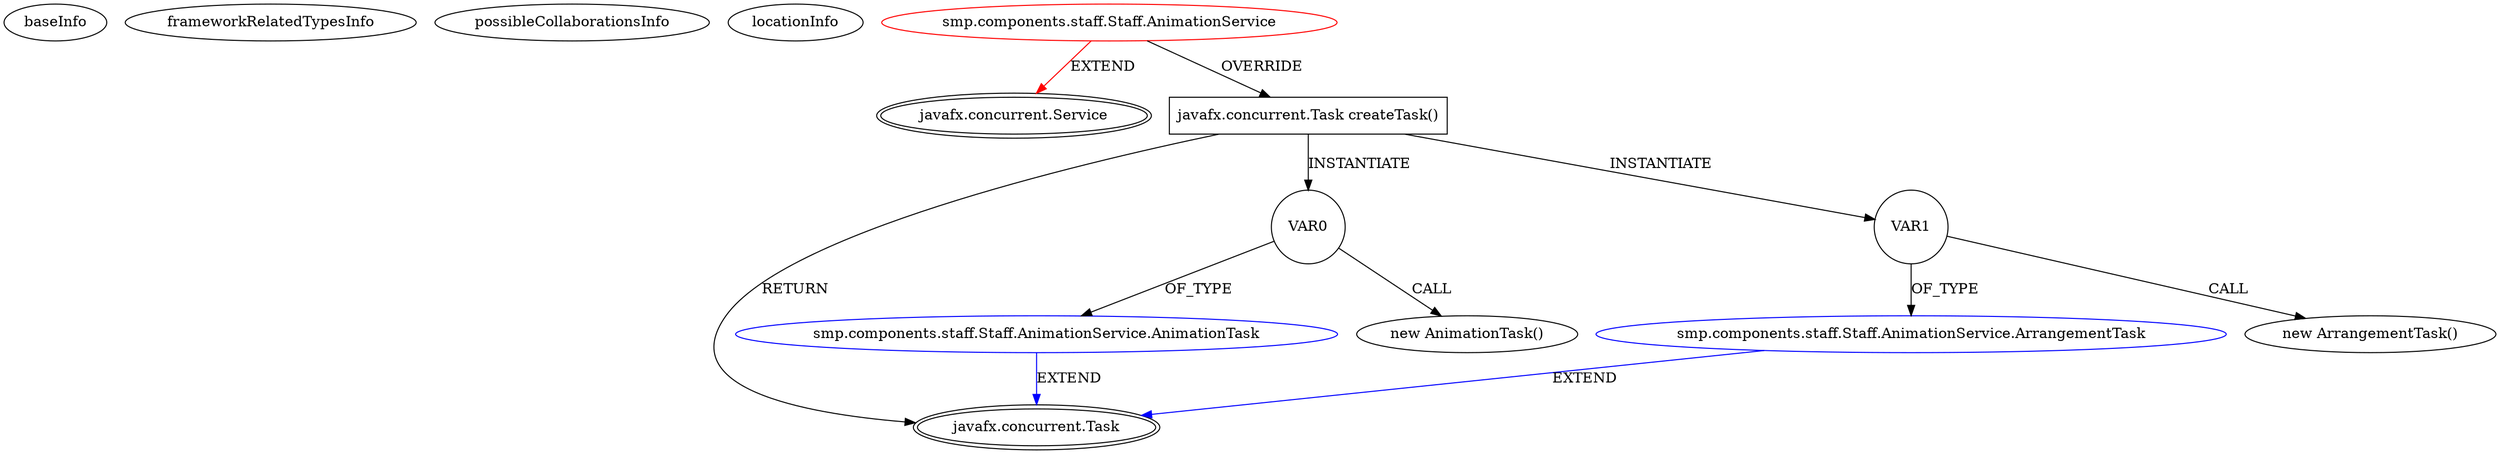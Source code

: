 digraph {
baseInfo[graphId=282,category="extension_graph",isAnonymous=false,possibleRelation=true]
frameworkRelatedTypesInfo[0="javafx.concurrent.Service"]
possibleCollaborationsInfo[0="282~OVERRIDING_METHOD_DECLARATION-INSTANTIATION-~javafx.concurrent.Service ~javafx.concurrent.Task ~false~false"]
locationInfo[projectName="DC37-Super-Mario-Paint",filePath="/DC37-Super-Mario-Paint/Super-Mario-Paint-master/src/smp/components/staff/Staff.java",contextSignature="AnimationService",graphId="282"]
0[label="smp.components.staff.Staff.AnimationService",vertexType="ROOT_CLIENT_CLASS_DECLARATION",isFrameworkType=false,color=red]
1[label="javafx.concurrent.Service",vertexType="FRAMEWORK_CLASS_TYPE",isFrameworkType=true,peripheries=2]
2[label="javafx.concurrent.Task createTask()",vertexType="OVERRIDING_METHOD_DECLARATION",isFrameworkType=false,shape=box]
3[label="javafx.concurrent.Task",vertexType="FRAMEWORK_CLASS_TYPE",isFrameworkType=true,peripheries=2]
5[label="VAR0",vertexType="VARIABLE_EXPRESION",isFrameworkType=false,shape=circle]
6[label="smp.components.staff.Staff.AnimationService.AnimationTask",vertexType="REFERENCE_CLIENT_CLASS_DECLARATION",isFrameworkType=false,color=blue]
4[label="new AnimationTask()",vertexType="CONSTRUCTOR_CALL",isFrameworkType=false]
9[label="VAR1",vertexType="VARIABLE_EXPRESION",isFrameworkType=false,shape=circle]
10[label="smp.components.staff.Staff.AnimationService.ArrangementTask",vertexType="REFERENCE_CLIENT_CLASS_DECLARATION",isFrameworkType=false,color=blue]
8[label="new ArrangementTask()",vertexType="CONSTRUCTOR_CALL",isFrameworkType=false]
0->1[label="EXTEND",color=red]
0->2[label="OVERRIDE"]
2->3[label="RETURN"]
2->5[label="INSTANTIATE"]
6->3[label="EXTEND",color=blue]
5->6[label="OF_TYPE"]
5->4[label="CALL"]
2->9[label="INSTANTIATE"]
10->3[label="EXTEND",color=blue]
9->10[label="OF_TYPE"]
9->8[label="CALL"]
}
